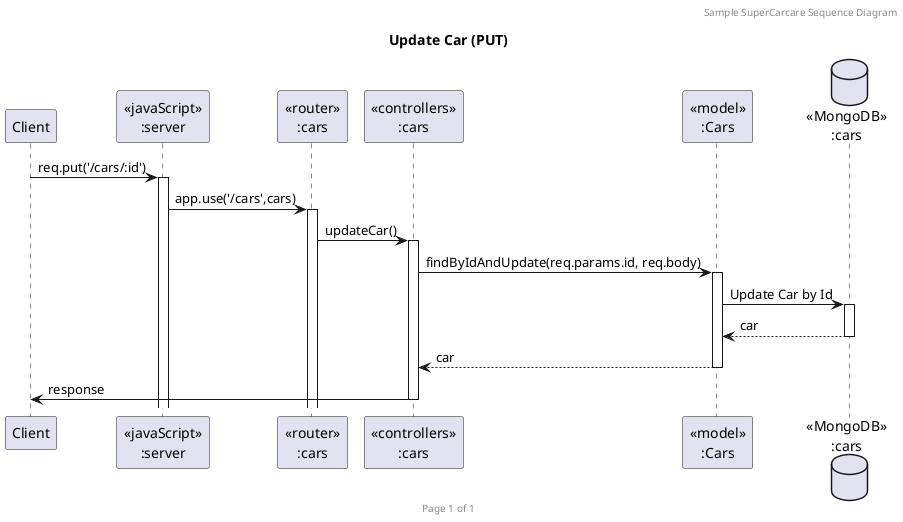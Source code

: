 @startuml Update Car

header Sample SuperCarcare Sequence Diagram
footer Page %page% of %lastpage%
title "Update Car (PUT)"

participant "Client" as client
participant "<<javaScript>>\n:server" as server
participant "<<router>>\n:cars" as routerCars
participant "<<controllers>>\n:cars" as controllersCars
participant "<<model>>\n:Cars" as modelCars
database "<<MongoDB>>\n:cars" as CarsDatabase

client->server ++:req.put('/cars/:id')
server->routerCars ++:app.use('/cars',cars)
routerCars -> controllersCars ++:updateCar()
controllersCars->modelCars ++:findByIdAndUpdate(req.params.id, req.body)
modelCars ->CarsDatabase ++: Update Car by Id
CarsDatabase --> modelCars --: car
controllersCars <-- modelCars --:car
controllersCars->client --:response

@enduml